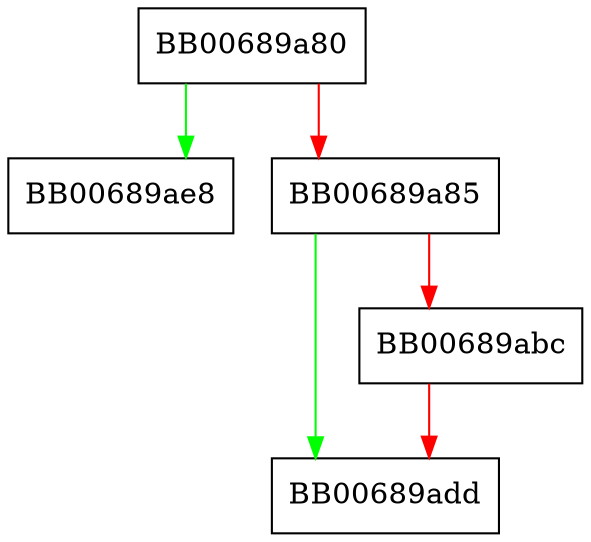 digraph ossl_x509_req_set0_libctx {
  node [shape="box"];
  graph [splines=ortho];
  BB00689a80 -> BB00689ae8 [color="green"];
  BB00689a80 -> BB00689a85 [color="red"];
  BB00689a85 -> BB00689add [color="green"];
  BB00689a85 -> BB00689abc [color="red"];
  BB00689abc -> BB00689add [color="red"];
}